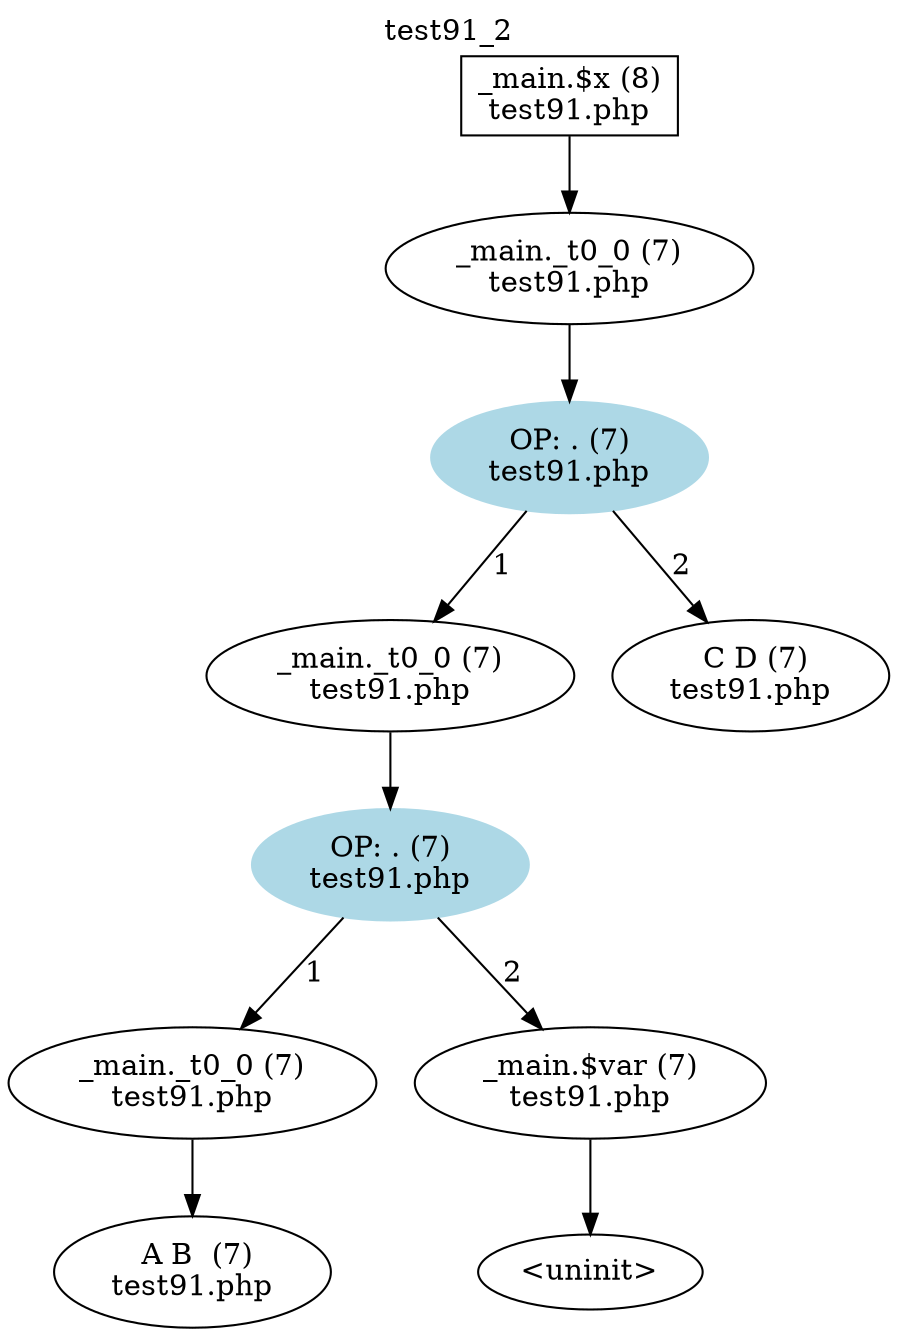 digraph cfg {
  label="test91_2";
  labelloc=t;
  n1 [shape=box, label="_main.$x (8)\ntest91.php"];
  n2 [shape=ellipse, label="_main._t0_0 (7)\ntest91.php"];
  n3 [shape=ellipse, label="OP: . (7)\ntest91.php",style=filled,color=lightblue];
  n4 [shape=ellipse, label="_main._t0_0 (7)\ntest91.php"];
  n5 [shape=ellipse, label=" C D (7)\ntest91.php"];
  n6 [shape=ellipse, label="OP: . (7)\ntest91.php",style=filled,color=lightblue];
  n7 [shape=ellipse, label="_main._t0_0 (7)\ntest91.php"];
  n8 [shape=ellipse, label="_main.$var (7)\ntest91.php"];
  n9 [shape=ellipse, label=" A B  (7)\ntest91.php"];
  n10 [shape=ellipse, label="<uninit>"];
  n1 -> n2;
  n2 -> n3;
  n3 -> n4[label="1"];
  n3 -> n5[label="2"];
  n4 -> n6;
  n6 -> n7[label="1"];
  n6 -> n8[label="2"];
  n7 -> n9;
  n8 -> n10;
}
